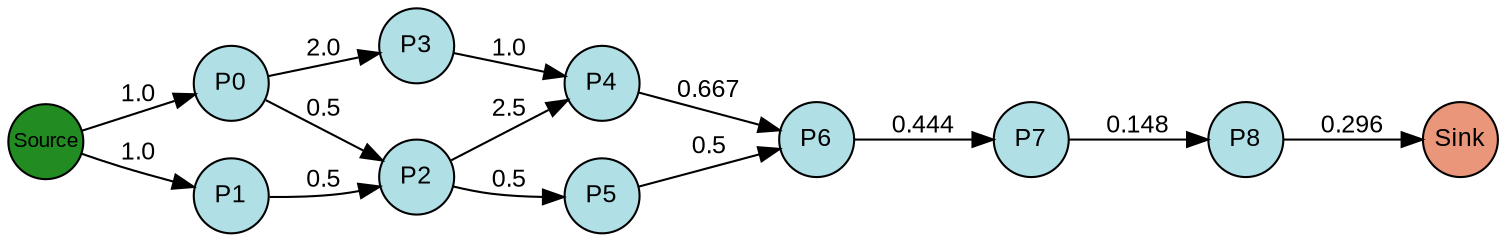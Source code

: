 digraph {
  splines=true;
node [margin=0 fontname=arial fontcolor=black fontsize=12 shape=circle width=0.5 fixedsize=true style=filled fillcolor=powderblue]
  1 [label="P0"]
  2 [label="P1"]
  3 [label="P2"]
  4 [label="P3"]
  5 [label="P4"]
  6 [label="P5"]
  7 [label="P6"]
  8 [label="P7"]
  9 [label="P8"]
  node [margin=0 fontname=arial fontcolor=black fontsize=10 shape=circle width=0.5 fixedsize=true style=filled fillcolor=forestgreen]
  10 [label="Source"]
  node [margin=0 fontname=arial fontcolor=black fontsize=12 shape=circle width=0.5 fixedsize=true style=filled fillcolor=darksalmon]
  11 [label="Sink"]
rankdir=LR
edge [margin=0 fontname=arial fontcolor=black fontsize=12]
   1 -> 3 [label="0.5"]
   2 -> 3 [label="0.5"]
   1 -> 4 [label="2.0"]
   3 -> 5 [label="2.5"]
   4 -> 5 [label="1.0"]
   3 -> 6 [label="0.5"]
   5 -> 7 [label="0.667"]
   6 -> 7 [label="0.5"]
   7 -> 8 [label="0.444"]
   8 -> 9 [label="0.148"]
   10 -> 2 [label="1.0"]
   10 -> 1 [label="1.0"]
   9 -> 11 [label="0.296"]

  {rank=same 10}
	{rank=same  1, 2 }
	{rank=same  3, 4 }
	{rank=same  5, 6 }
	{rank=same  7 }
	{rank=same  8 }
	{rank=same  9 }
  {rank=same 11}
}
